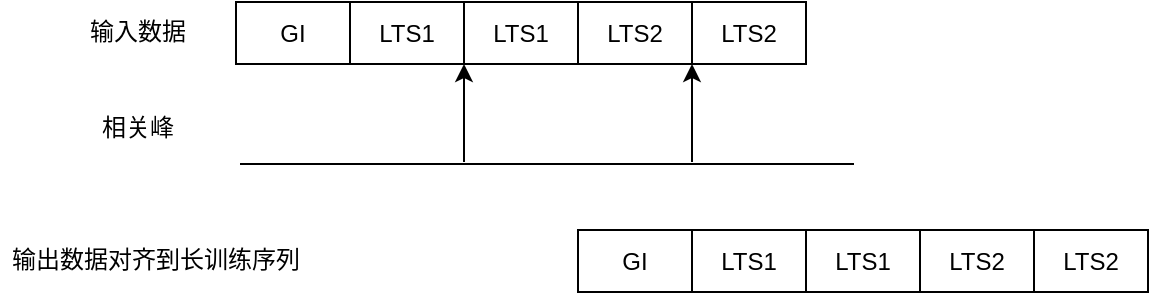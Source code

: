 <mxfile>
    <diagram id="DQ-Q7ljv2UquclNDCKyA" name="第 1 页">
        <mxGraphModel dx="948" dy="299" grid="0" gridSize="10" guides="1" tooltips="1" connect="1" arrows="1" fold="1" page="1" pageScale="1" pageWidth="827" pageHeight="1169" background="#FFFFFF" math="0" shadow="0">
            <root>
                <mxCell id="0"/>
                <mxCell id="1" parent="0"/>
                <mxCell id="2" value="&lt;font color=&quot;#000000&quot;&gt;GI&lt;/font&gt;" style="rounded=0;whiteSpace=wrap;html=1;fillColor=none;strokeColor=#000000;" vertex="1" parent="1">
                    <mxGeometry x="196" y="75" width="57" height="31" as="geometry"/>
                </mxCell>
                <mxCell id="3" value="&lt;font color=&quot;#000000&quot;&gt;LTS1&lt;/font&gt;" style="rounded=0;whiteSpace=wrap;html=1;fillColor=none;strokeColor=#000000;" vertex="1" parent="1">
                    <mxGeometry x="253" y="75" width="57" height="31" as="geometry"/>
                </mxCell>
                <mxCell id="4" value="&lt;font color=&quot;#000000&quot;&gt;LTS1&lt;/font&gt;" style="rounded=0;whiteSpace=wrap;html=1;fillColor=none;strokeColor=#000000;" vertex="1" parent="1">
                    <mxGeometry x="310" y="75" width="57" height="31" as="geometry"/>
                </mxCell>
                <mxCell id="5" value="&lt;font color=&quot;#000000&quot;&gt;LTS2&lt;/font&gt;" style="rounded=0;whiteSpace=wrap;html=1;fillColor=none;strokeColor=#000000;" vertex="1" parent="1">
                    <mxGeometry x="367" y="75" width="57" height="31" as="geometry"/>
                </mxCell>
                <mxCell id="6" value="&lt;font color=&quot;#000000&quot;&gt;LTS2&lt;/font&gt;" style="rounded=0;whiteSpace=wrap;html=1;fillColor=none;strokeColor=#000000;" vertex="1" parent="1">
                    <mxGeometry x="424" y="75" width="57" height="31" as="geometry"/>
                </mxCell>
                <mxCell id="7" value="输入数据" style="text;html=1;strokeColor=none;fillColor=none;align=center;verticalAlign=middle;whiteSpace=wrap;rounded=0;fontColor=#000000;" vertex="1" parent="1">
                    <mxGeometry x="117" y="75" width="60" height="30" as="geometry"/>
                </mxCell>
                <mxCell id="8" value="相关峰" style="text;html=1;strokeColor=none;fillColor=none;align=center;verticalAlign=middle;whiteSpace=wrap;rounded=0;fontColor=#000000;" vertex="1" parent="1">
                    <mxGeometry x="117" y="123" width="60" height="30" as="geometry"/>
                </mxCell>
                <mxCell id="9" value="" style="endArrow=classic;html=1;fontColor=#000000;strokeColor=#000000;" edge="1" parent="1">
                    <mxGeometry width="50" height="50" relative="1" as="geometry">
                        <mxPoint x="310" y="155" as="sourcePoint"/>
                        <mxPoint x="310" y="106" as="targetPoint"/>
                    </mxGeometry>
                </mxCell>
                <mxCell id="10" value="" style="endArrow=classic;html=1;fontColor=#000000;strokeColor=#000000;entryX=0;entryY=1;entryDx=0;entryDy=0;" edge="1" parent="1" target="6">
                    <mxGeometry width="50" height="50" relative="1" as="geometry">
                        <mxPoint x="424" y="155" as="sourcePoint"/>
                        <mxPoint x="423.43" y="111.0" as="targetPoint"/>
                    </mxGeometry>
                </mxCell>
                <mxCell id="11" value="" style="endArrow=none;html=1;fontColor=#000000;strokeColor=#000000;" edge="1" parent="1">
                    <mxGeometry width="50" height="50" relative="1" as="geometry">
                        <mxPoint x="198" y="156" as="sourcePoint"/>
                        <mxPoint x="505" y="156" as="targetPoint"/>
                    </mxGeometry>
                </mxCell>
                <mxCell id="12" value="&lt;font color=&quot;#000000&quot;&gt;GI&lt;/font&gt;" style="rounded=0;whiteSpace=wrap;html=1;fillColor=none;strokeColor=#000000;" vertex="1" parent="1">
                    <mxGeometry x="367" y="189" width="57" height="31" as="geometry"/>
                </mxCell>
                <mxCell id="13" value="&lt;font color=&quot;#000000&quot;&gt;LTS1&lt;/font&gt;" style="rounded=0;whiteSpace=wrap;html=1;fillColor=none;strokeColor=#000000;" vertex="1" parent="1">
                    <mxGeometry x="424" y="189" width="57" height="31" as="geometry"/>
                </mxCell>
                <mxCell id="14" value="&lt;font color=&quot;#000000&quot;&gt;LTS1&lt;/font&gt;" style="rounded=0;whiteSpace=wrap;html=1;fillColor=none;strokeColor=#000000;" vertex="1" parent="1">
                    <mxGeometry x="481" y="189" width="57" height="31" as="geometry"/>
                </mxCell>
                <mxCell id="15" value="&lt;font color=&quot;#000000&quot;&gt;LTS2&lt;/font&gt;" style="rounded=0;whiteSpace=wrap;html=1;fillColor=none;strokeColor=#000000;" vertex="1" parent="1">
                    <mxGeometry x="538" y="189" width="57" height="31" as="geometry"/>
                </mxCell>
                <mxCell id="16" value="&lt;font color=&quot;#000000&quot;&gt;LTS2&lt;/font&gt;" style="rounded=0;whiteSpace=wrap;html=1;fillColor=none;strokeColor=#000000;" vertex="1" parent="1">
                    <mxGeometry x="595" y="189" width="57" height="31" as="geometry"/>
                </mxCell>
                <mxCell id="17" value="输出数据对齐到长训练序列" style="text;html=1;strokeColor=none;fillColor=none;align=center;verticalAlign=middle;whiteSpace=wrap;rounded=0;fontColor=#000000;" vertex="1" parent="1">
                    <mxGeometry x="78" y="189" width="156" height="30" as="geometry"/>
                </mxCell>
            </root>
        </mxGraphModel>
    </diagram>
</mxfile>